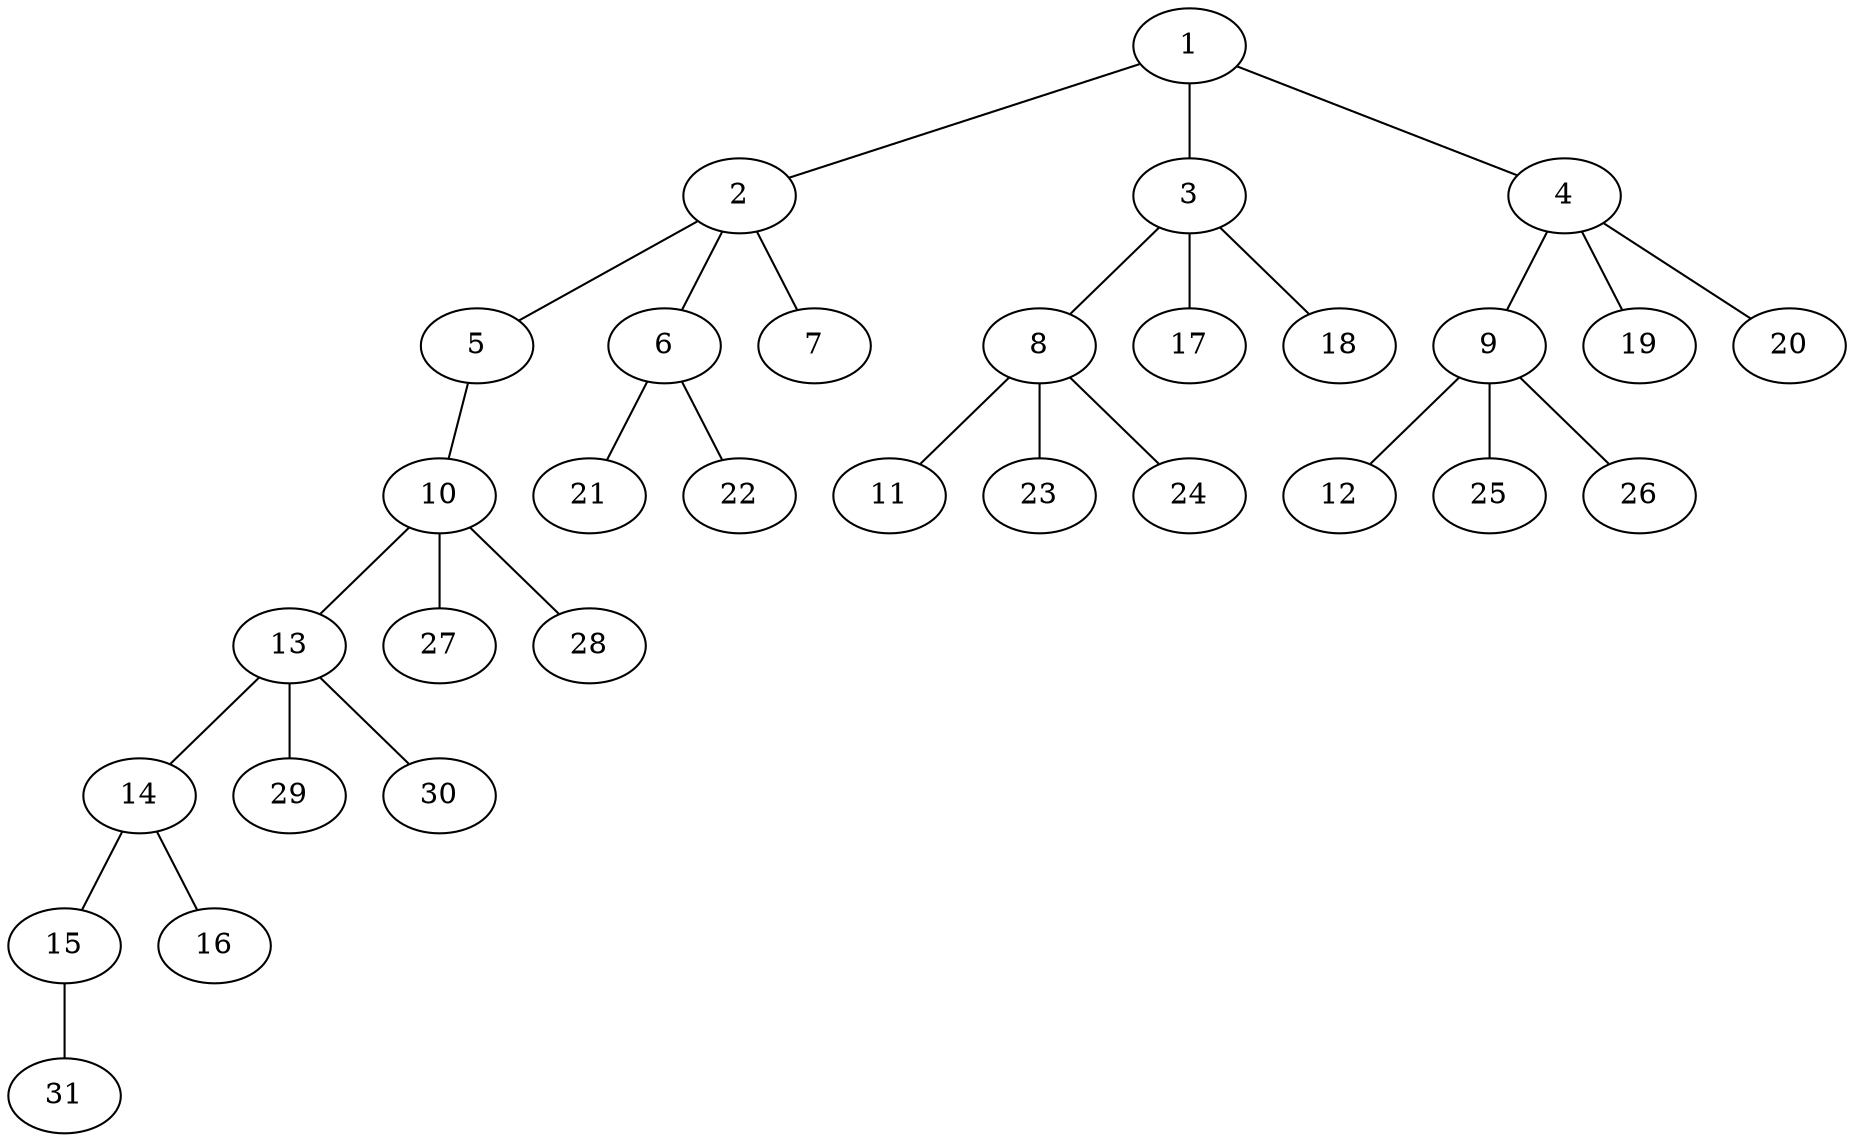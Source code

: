 graph molecule_1346 {
	1	 [chem=N];
	2	 [chem=P];
	1 -- 2	 [valence=1];
	3	 [chem=C];
	1 -- 3	 [valence=1];
	4	 [chem=C];
	1 -- 4	 [valence=1];
	5	 [chem=O];
	2 -- 5	 [valence=1];
	6	 [chem=N];
	2 -- 6	 [valence=1];
	7	 [chem=O];
	2 -- 7	 [valence=2];
	8	 [chem=C];
	3 -- 8	 [valence=1];
	17	 [chem=H];
	3 -- 17	 [valence=1];
	18	 [chem=H];
	3 -- 18	 [valence=1];
	9	 [chem=C];
	4 -- 9	 [valence=1];
	19	 [chem=H];
	4 -- 19	 [valence=1];
	20	 [chem=H];
	4 -- 20	 [valence=1];
	10	 [chem=C];
	5 -- 10	 [valence=1];
	21	 [chem=H];
	6 -- 21	 [valence=1];
	22	 [chem=H];
	6 -- 22	 [valence=1];
	11	 [chem=Cl];
	8 -- 11	 [valence=1];
	23	 [chem=H];
	8 -- 23	 [valence=1];
	24	 [chem=H];
	8 -- 24	 [valence=1];
	12	 [chem=Cl];
	9 -- 12	 [valence=1];
	25	 [chem=H];
	9 -- 25	 [valence=1];
	26	 [chem=H];
	9 -- 26	 [valence=1];
	13	 [chem=C];
	10 -- 13	 [valence=1];
	27	 [chem=H];
	10 -- 27	 [valence=1];
	28	 [chem=H];
	10 -- 28	 [valence=1];
	14	 [chem=C];
	13 -- 14	 [valence=1];
	29	 [chem=H];
	13 -- 29	 [valence=1];
	30	 [chem=H];
	13 -- 30	 [valence=1];
	15	 [chem=O];
	14 -- 15	 [valence=1];
	16	 [chem=O];
	14 -- 16	 [valence=2];
	31	 [chem=H];
	15 -- 31	 [valence=1];
}
